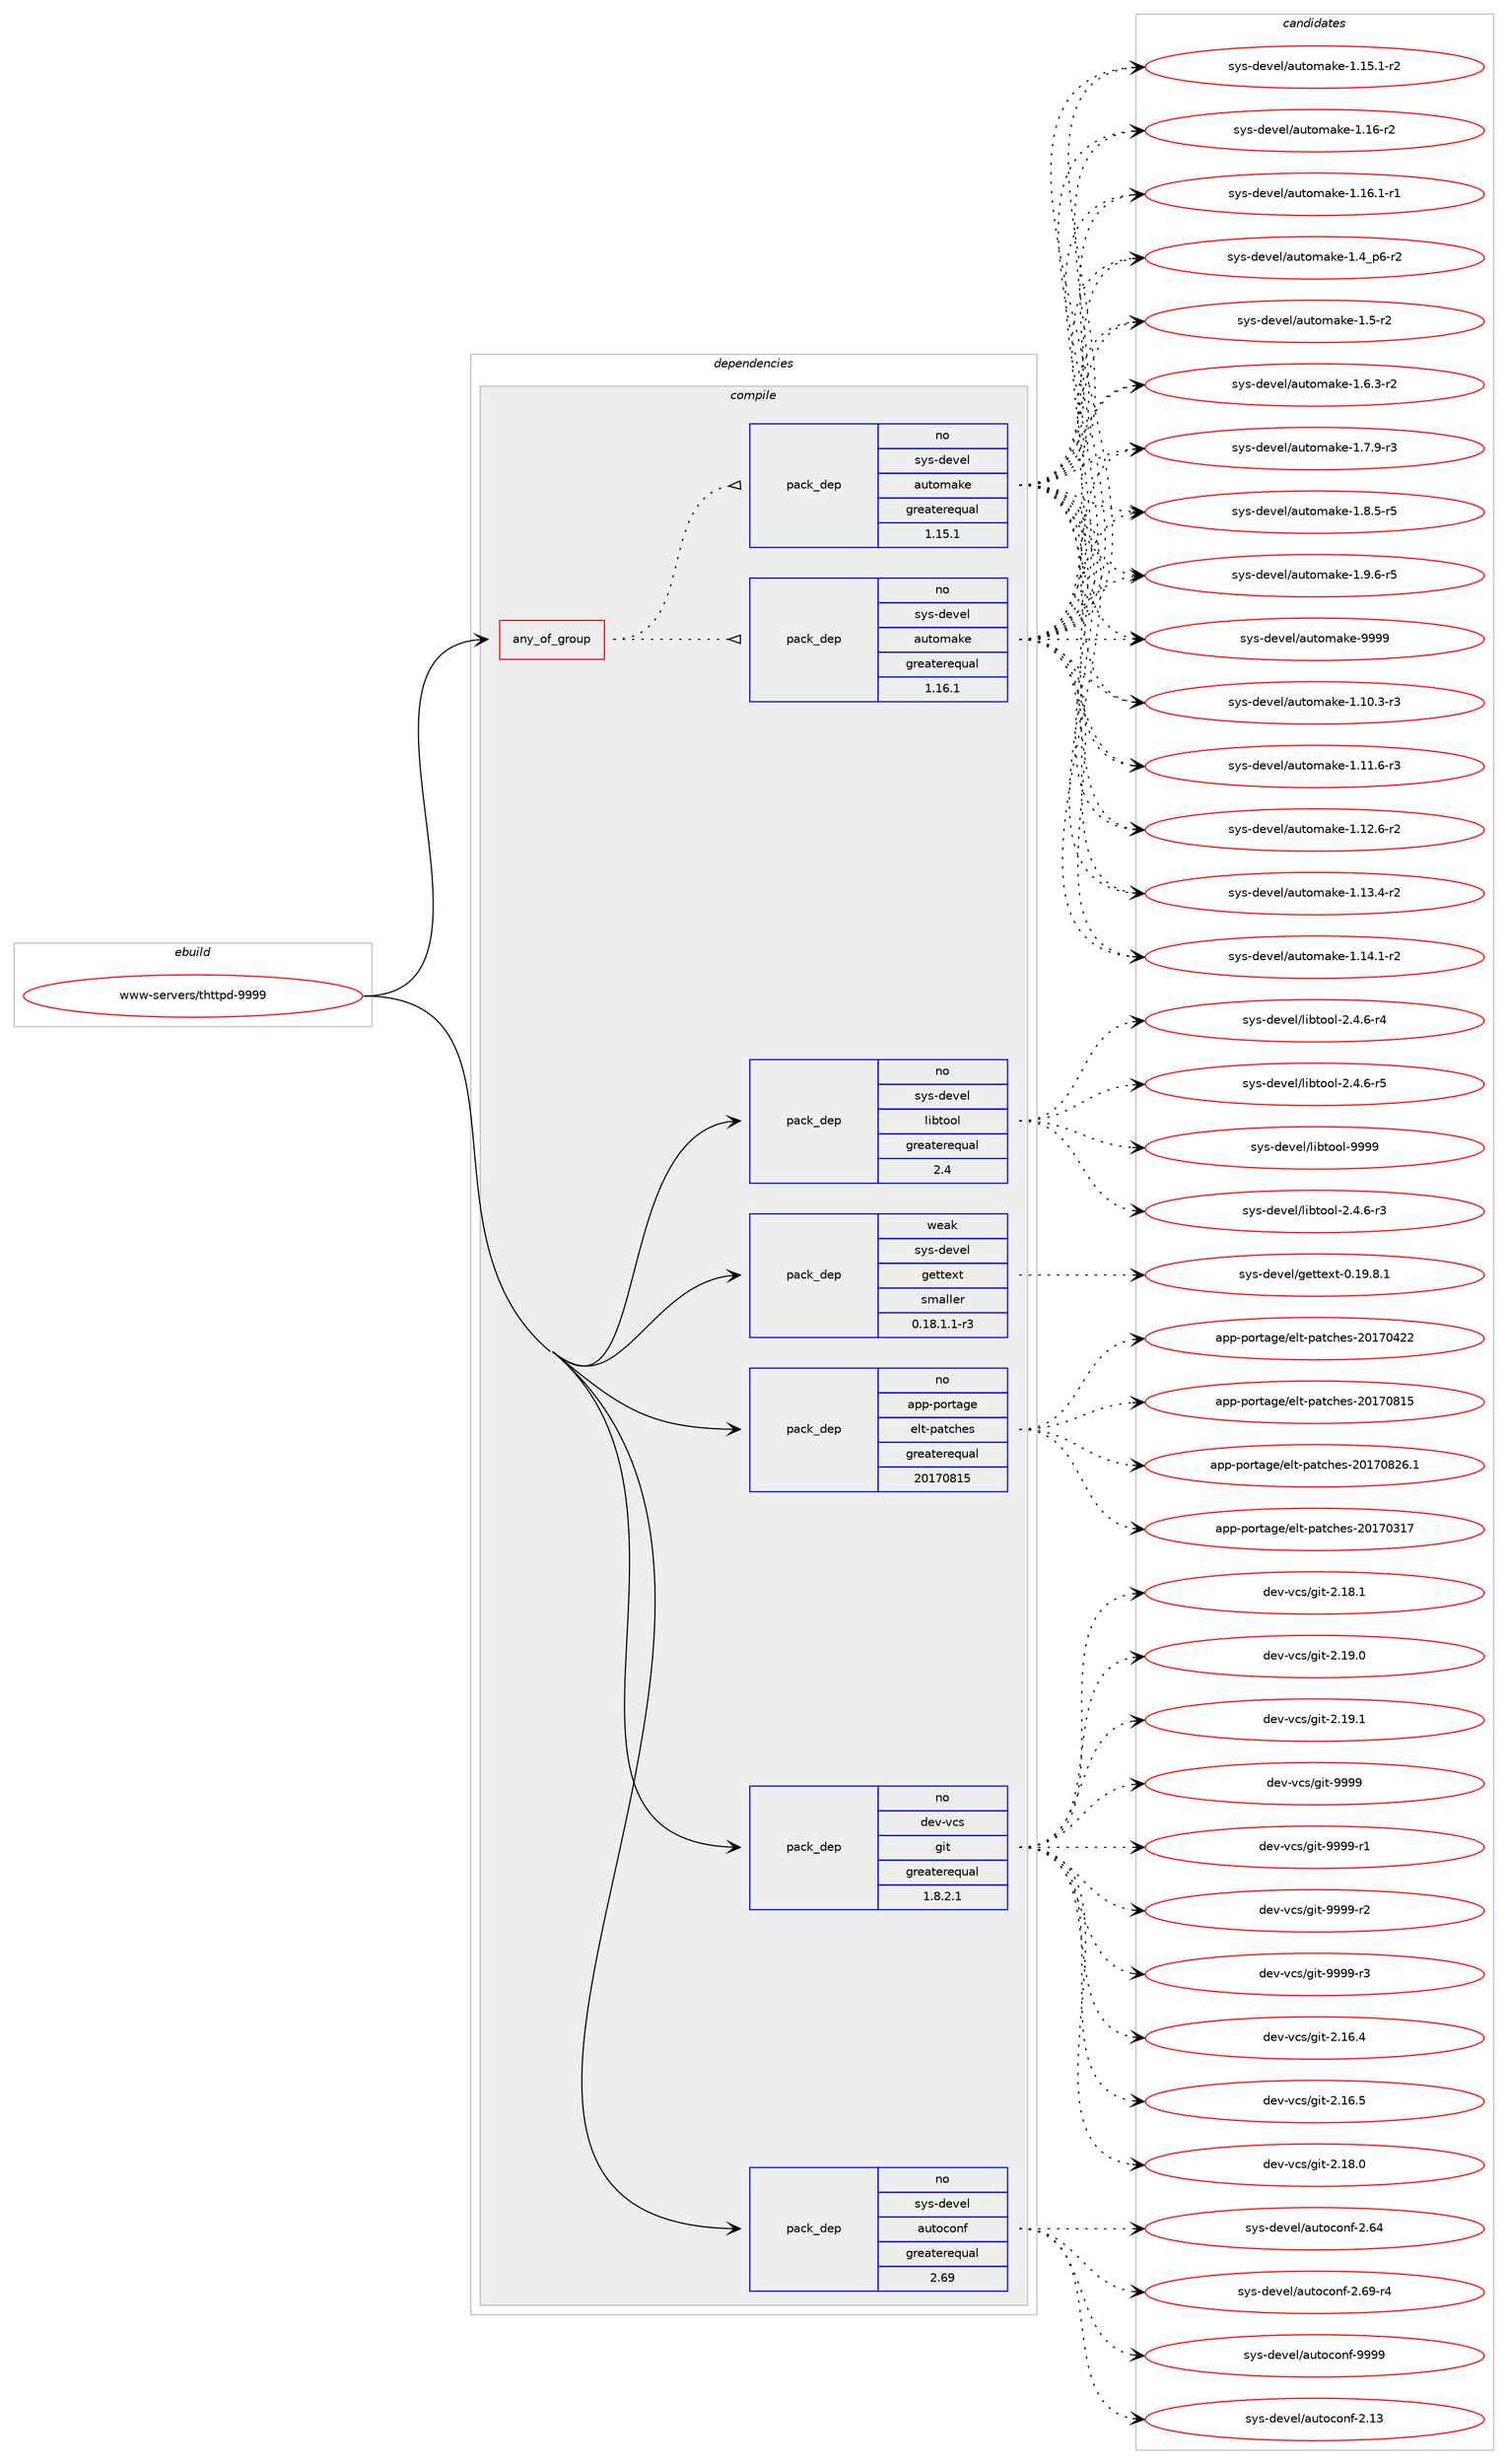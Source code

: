 digraph prolog {

# *************
# Graph options
# *************

newrank=true;
concentrate=true;
compound=true;
graph [rankdir=LR,fontname=Helvetica,fontsize=10,ranksep=1.5];#, ranksep=2.5, nodesep=0.2];
edge  [arrowhead=vee];
node  [fontname=Helvetica,fontsize=10];

# **********
# The ebuild
# **********

subgraph cluster_leftcol {
color=gray;
rank=same;
label=<<i>ebuild</i>>;
id [label="www-servers/thttpd-9999", color=red, width=4, href="../www-servers/thttpd-9999.svg"];
}

# ****************
# The dependencies
# ****************

subgraph cluster_midcol {
color=gray;
label=<<i>dependencies</i>>;
subgraph cluster_compile {
fillcolor="#eeeeee";
style=filled;
label=<<i>compile</i>>;
subgraph any254 {
dependency13317 [label=<<TABLE BORDER="0" CELLBORDER="1" CELLSPACING="0" CELLPADDING="4"><TR><TD CELLPADDING="10">any_of_group</TD></TR></TABLE>>, shape=none, color=red];subgraph pack10087 {
dependency13318 [label=<<TABLE BORDER="0" CELLBORDER="1" CELLSPACING="0" CELLPADDING="4" WIDTH="220"><TR><TD ROWSPAN="6" CELLPADDING="30">pack_dep</TD></TR><TR><TD WIDTH="110">no</TD></TR><TR><TD>sys-devel</TD></TR><TR><TD>automake</TD></TR><TR><TD>greaterequal</TD></TR><TR><TD>1.16.1</TD></TR></TABLE>>, shape=none, color=blue];
}
dependency13317:e -> dependency13318:w [weight=20,style="dotted",arrowhead="oinv"];
subgraph pack10088 {
dependency13319 [label=<<TABLE BORDER="0" CELLBORDER="1" CELLSPACING="0" CELLPADDING="4" WIDTH="220"><TR><TD ROWSPAN="6" CELLPADDING="30">pack_dep</TD></TR><TR><TD WIDTH="110">no</TD></TR><TR><TD>sys-devel</TD></TR><TR><TD>automake</TD></TR><TR><TD>greaterequal</TD></TR><TR><TD>1.15.1</TD></TR></TABLE>>, shape=none, color=blue];
}
dependency13317:e -> dependency13319:w [weight=20,style="dotted",arrowhead="oinv"];
}
id:e -> dependency13317:w [weight=20,style="solid",arrowhead="vee"];
subgraph pack10089 {
dependency13320 [label=<<TABLE BORDER="0" CELLBORDER="1" CELLSPACING="0" CELLPADDING="4" WIDTH="220"><TR><TD ROWSPAN="6" CELLPADDING="30">pack_dep</TD></TR><TR><TD WIDTH="110">no</TD></TR><TR><TD>app-portage</TD></TR><TR><TD>elt-patches</TD></TR><TR><TD>greaterequal</TD></TR><TR><TD>20170815</TD></TR></TABLE>>, shape=none, color=blue];
}
id:e -> dependency13320:w [weight=20,style="solid",arrowhead="vee"];
subgraph pack10090 {
dependency13321 [label=<<TABLE BORDER="0" CELLBORDER="1" CELLSPACING="0" CELLPADDING="4" WIDTH="220"><TR><TD ROWSPAN="6" CELLPADDING="30">pack_dep</TD></TR><TR><TD WIDTH="110">no</TD></TR><TR><TD>dev-vcs</TD></TR><TR><TD>git</TD></TR><TR><TD>greaterequal</TD></TR><TR><TD>1.8.2.1</TD></TR></TABLE>>, shape=none, color=blue];
}
id:e -> dependency13321:w [weight=20,style="solid",arrowhead="vee"];
subgraph pack10091 {
dependency13322 [label=<<TABLE BORDER="0" CELLBORDER="1" CELLSPACING="0" CELLPADDING="4" WIDTH="220"><TR><TD ROWSPAN="6" CELLPADDING="30">pack_dep</TD></TR><TR><TD WIDTH="110">no</TD></TR><TR><TD>sys-devel</TD></TR><TR><TD>autoconf</TD></TR><TR><TD>greaterequal</TD></TR><TR><TD>2.69</TD></TR></TABLE>>, shape=none, color=blue];
}
id:e -> dependency13322:w [weight=20,style="solid",arrowhead="vee"];
subgraph pack10092 {
dependency13323 [label=<<TABLE BORDER="0" CELLBORDER="1" CELLSPACING="0" CELLPADDING="4" WIDTH="220"><TR><TD ROWSPAN="6" CELLPADDING="30">pack_dep</TD></TR><TR><TD WIDTH="110">no</TD></TR><TR><TD>sys-devel</TD></TR><TR><TD>libtool</TD></TR><TR><TD>greaterequal</TD></TR><TR><TD>2.4</TD></TR></TABLE>>, shape=none, color=blue];
}
id:e -> dependency13323:w [weight=20,style="solid",arrowhead="vee"];
subgraph pack10093 {
dependency13324 [label=<<TABLE BORDER="0" CELLBORDER="1" CELLSPACING="0" CELLPADDING="4" WIDTH="220"><TR><TD ROWSPAN="6" CELLPADDING="30">pack_dep</TD></TR><TR><TD WIDTH="110">weak</TD></TR><TR><TD>sys-devel</TD></TR><TR><TD>gettext</TD></TR><TR><TD>smaller</TD></TR><TR><TD>0.18.1.1-r3</TD></TR></TABLE>>, shape=none, color=blue];
}
id:e -> dependency13324:w [weight=20,style="solid",arrowhead="vee"];
}
subgraph cluster_compileandrun {
fillcolor="#eeeeee";
style=filled;
label=<<i>compile and run</i>>;
}
subgraph cluster_run {
fillcolor="#eeeeee";
style=filled;
label=<<i>run</i>>;
}
}

# **************
# The candidates
# **************

subgraph cluster_choices {
rank=same;
color=gray;
label=<<i>candidates</i>>;

subgraph choice10087 {
color=black;
nodesep=1;
choice11512111545100101118101108479711711611110997107101454946494846514511451 [label="sys-devel/automake-1.10.3-r3", color=red, width=4,href="../sys-devel/automake-1.10.3-r3.svg"];
choice11512111545100101118101108479711711611110997107101454946494946544511451 [label="sys-devel/automake-1.11.6-r3", color=red, width=4,href="../sys-devel/automake-1.11.6-r3.svg"];
choice11512111545100101118101108479711711611110997107101454946495046544511450 [label="sys-devel/automake-1.12.6-r2", color=red, width=4,href="../sys-devel/automake-1.12.6-r2.svg"];
choice11512111545100101118101108479711711611110997107101454946495146524511450 [label="sys-devel/automake-1.13.4-r2", color=red, width=4,href="../sys-devel/automake-1.13.4-r2.svg"];
choice11512111545100101118101108479711711611110997107101454946495246494511450 [label="sys-devel/automake-1.14.1-r2", color=red, width=4,href="../sys-devel/automake-1.14.1-r2.svg"];
choice11512111545100101118101108479711711611110997107101454946495346494511450 [label="sys-devel/automake-1.15.1-r2", color=red, width=4,href="../sys-devel/automake-1.15.1-r2.svg"];
choice1151211154510010111810110847971171161111099710710145494649544511450 [label="sys-devel/automake-1.16-r2", color=red, width=4,href="../sys-devel/automake-1.16-r2.svg"];
choice11512111545100101118101108479711711611110997107101454946495446494511449 [label="sys-devel/automake-1.16.1-r1", color=red, width=4,href="../sys-devel/automake-1.16.1-r1.svg"];
choice115121115451001011181011084797117116111109971071014549465295112544511450 [label="sys-devel/automake-1.4_p6-r2", color=red, width=4,href="../sys-devel/automake-1.4_p6-r2.svg"];
choice11512111545100101118101108479711711611110997107101454946534511450 [label="sys-devel/automake-1.5-r2", color=red, width=4,href="../sys-devel/automake-1.5-r2.svg"];
choice115121115451001011181011084797117116111109971071014549465446514511450 [label="sys-devel/automake-1.6.3-r2", color=red, width=4,href="../sys-devel/automake-1.6.3-r2.svg"];
choice115121115451001011181011084797117116111109971071014549465546574511451 [label="sys-devel/automake-1.7.9-r3", color=red, width=4,href="../sys-devel/automake-1.7.9-r3.svg"];
choice115121115451001011181011084797117116111109971071014549465646534511453 [label="sys-devel/automake-1.8.5-r5", color=red, width=4,href="../sys-devel/automake-1.8.5-r5.svg"];
choice115121115451001011181011084797117116111109971071014549465746544511453 [label="sys-devel/automake-1.9.6-r5", color=red, width=4,href="../sys-devel/automake-1.9.6-r5.svg"];
choice115121115451001011181011084797117116111109971071014557575757 [label="sys-devel/automake-9999", color=red, width=4,href="../sys-devel/automake-9999.svg"];
dependency13318:e -> choice11512111545100101118101108479711711611110997107101454946494846514511451:w [style=dotted,weight="100"];
dependency13318:e -> choice11512111545100101118101108479711711611110997107101454946494946544511451:w [style=dotted,weight="100"];
dependency13318:e -> choice11512111545100101118101108479711711611110997107101454946495046544511450:w [style=dotted,weight="100"];
dependency13318:e -> choice11512111545100101118101108479711711611110997107101454946495146524511450:w [style=dotted,weight="100"];
dependency13318:e -> choice11512111545100101118101108479711711611110997107101454946495246494511450:w [style=dotted,weight="100"];
dependency13318:e -> choice11512111545100101118101108479711711611110997107101454946495346494511450:w [style=dotted,weight="100"];
dependency13318:e -> choice1151211154510010111810110847971171161111099710710145494649544511450:w [style=dotted,weight="100"];
dependency13318:e -> choice11512111545100101118101108479711711611110997107101454946495446494511449:w [style=dotted,weight="100"];
dependency13318:e -> choice115121115451001011181011084797117116111109971071014549465295112544511450:w [style=dotted,weight="100"];
dependency13318:e -> choice11512111545100101118101108479711711611110997107101454946534511450:w [style=dotted,weight="100"];
dependency13318:e -> choice115121115451001011181011084797117116111109971071014549465446514511450:w [style=dotted,weight="100"];
dependency13318:e -> choice115121115451001011181011084797117116111109971071014549465546574511451:w [style=dotted,weight="100"];
dependency13318:e -> choice115121115451001011181011084797117116111109971071014549465646534511453:w [style=dotted,weight="100"];
dependency13318:e -> choice115121115451001011181011084797117116111109971071014549465746544511453:w [style=dotted,weight="100"];
dependency13318:e -> choice115121115451001011181011084797117116111109971071014557575757:w [style=dotted,weight="100"];
}
subgraph choice10088 {
color=black;
nodesep=1;
choice11512111545100101118101108479711711611110997107101454946494846514511451 [label="sys-devel/automake-1.10.3-r3", color=red, width=4,href="../sys-devel/automake-1.10.3-r3.svg"];
choice11512111545100101118101108479711711611110997107101454946494946544511451 [label="sys-devel/automake-1.11.6-r3", color=red, width=4,href="../sys-devel/automake-1.11.6-r3.svg"];
choice11512111545100101118101108479711711611110997107101454946495046544511450 [label="sys-devel/automake-1.12.6-r2", color=red, width=4,href="../sys-devel/automake-1.12.6-r2.svg"];
choice11512111545100101118101108479711711611110997107101454946495146524511450 [label="sys-devel/automake-1.13.4-r2", color=red, width=4,href="../sys-devel/automake-1.13.4-r2.svg"];
choice11512111545100101118101108479711711611110997107101454946495246494511450 [label="sys-devel/automake-1.14.1-r2", color=red, width=4,href="../sys-devel/automake-1.14.1-r2.svg"];
choice11512111545100101118101108479711711611110997107101454946495346494511450 [label="sys-devel/automake-1.15.1-r2", color=red, width=4,href="../sys-devel/automake-1.15.1-r2.svg"];
choice1151211154510010111810110847971171161111099710710145494649544511450 [label="sys-devel/automake-1.16-r2", color=red, width=4,href="../sys-devel/automake-1.16-r2.svg"];
choice11512111545100101118101108479711711611110997107101454946495446494511449 [label="sys-devel/automake-1.16.1-r1", color=red, width=4,href="../sys-devel/automake-1.16.1-r1.svg"];
choice115121115451001011181011084797117116111109971071014549465295112544511450 [label="sys-devel/automake-1.4_p6-r2", color=red, width=4,href="../sys-devel/automake-1.4_p6-r2.svg"];
choice11512111545100101118101108479711711611110997107101454946534511450 [label="sys-devel/automake-1.5-r2", color=red, width=4,href="../sys-devel/automake-1.5-r2.svg"];
choice115121115451001011181011084797117116111109971071014549465446514511450 [label="sys-devel/automake-1.6.3-r2", color=red, width=4,href="../sys-devel/automake-1.6.3-r2.svg"];
choice115121115451001011181011084797117116111109971071014549465546574511451 [label="sys-devel/automake-1.7.9-r3", color=red, width=4,href="../sys-devel/automake-1.7.9-r3.svg"];
choice115121115451001011181011084797117116111109971071014549465646534511453 [label="sys-devel/automake-1.8.5-r5", color=red, width=4,href="../sys-devel/automake-1.8.5-r5.svg"];
choice115121115451001011181011084797117116111109971071014549465746544511453 [label="sys-devel/automake-1.9.6-r5", color=red, width=4,href="../sys-devel/automake-1.9.6-r5.svg"];
choice115121115451001011181011084797117116111109971071014557575757 [label="sys-devel/automake-9999", color=red, width=4,href="../sys-devel/automake-9999.svg"];
dependency13319:e -> choice11512111545100101118101108479711711611110997107101454946494846514511451:w [style=dotted,weight="100"];
dependency13319:e -> choice11512111545100101118101108479711711611110997107101454946494946544511451:w [style=dotted,weight="100"];
dependency13319:e -> choice11512111545100101118101108479711711611110997107101454946495046544511450:w [style=dotted,weight="100"];
dependency13319:e -> choice11512111545100101118101108479711711611110997107101454946495146524511450:w [style=dotted,weight="100"];
dependency13319:e -> choice11512111545100101118101108479711711611110997107101454946495246494511450:w [style=dotted,weight="100"];
dependency13319:e -> choice11512111545100101118101108479711711611110997107101454946495346494511450:w [style=dotted,weight="100"];
dependency13319:e -> choice1151211154510010111810110847971171161111099710710145494649544511450:w [style=dotted,weight="100"];
dependency13319:e -> choice11512111545100101118101108479711711611110997107101454946495446494511449:w [style=dotted,weight="100"];
dependency13319:e -> choice115121115451001011181011084797117116111109971071014549465295112544511450:w [style=dotted,weight="100"];
dependency13319:e -> choice11512111545100101118101108479711711611110997107101454946534511450:w [style=dotted,weight="100"];
dependency13319:e -> choice115121115451001011181011084797117116111109971071014549465446514511450:w [style=dotted,weight="100"];
dependency13319:e -> choice115121115451001011181011084797117116111109971071014549465546574511451:w [style=dotted,weight="100"];
dependency13319:e -> choice115121115451001011181011084797117116111109971071014549465646534511453:w [style=dotted,weight="100"];
dependency13319:e -> choice115121115451001011181011084797117116111109971071014549465746544511453:w [style=dotted,weight="100"];
dependency13319:e -> choice115121115451001011181011084797117116111109971071014557575757:w [style=dotted,weight="100"];
}
subgraph choice10089 {
color=black;
nodesep=1;
choice97112112451121111141169710310147101108116451129711699104101115455048495548514955 [label="app-portage/elt-patches-20170317", color=red, width=4,href="../app-portage/elt-patches-20170317.svg"];
choice97112112451121111141169710310147101108116451129711699104101115455048495548525050 [label="app-portage/elt-patches-20170422", color=red, width=4,href="../app-portage/elt-patches-20170422.svg"];
choice97112112451121111141169710310147101108116451129711699104101115455048495548564953 [label="app-portage/elt-patches-20170815", color=red, width=4,href="../app-portage/elt-patches-20170815.svg"];
choice971121124511211111411697103101471011081164511297116991041011154550484955485650544649 [label="app-portage/elt-patches-20170826.1", color=red, width=4,href="../app-portage/elt-patches-20170826.1.svg"];
dependency13320:e -> choice97112112451121111141169710310147101108116451129711699104101115455048495548514955:w [style=dotted,weight="100"];
dependency13320:e -> choice97112112451121111141169710310147101108116451129711699104101115455048495548525050:w [style=dotted,weight="100"];
dependency13320:e -> choice97112112451121111141169710310147101108116451129711699104101115455048495548564953:w [style=dotted,weight="100"];
dependency13320:e -> choice971121124511211111411697103101471011081164511297116991041011154550484955485650544649:w [style=dotted,weight="100"];
}
subgraph choice10090 {
color=black;
nodesep=1;
choice10010111845118991154710310511645504649544652 [label="dev-vcs/git-2.16.4", color=red, width=4,href="../dev-vcs/git-2.16.4.svg"];
choice10010111845118991154710310511645504649544653 [label="dev-vcs/git-2.16.5", color=red, width=4,href="../dev-vcs/git-2.16.5.svg"];
choice10010111845118991154710310511645504649564648 [label="dev-vcs/git-2.18.0", color=red, width=4,href="../dev-vcs/git-2.18.0.svg"];
choice10010111845118991154710310511645504649564649 [label="dev-vcs/git-2.18.1", color=red, width=4,href="../dev-vcs/git-2.18.1.svg"];
choice10010111845118991154710310511645504649574648 [label="dev-vcs/git-2.19.0", color=red, width=4,href="../dev-vcs/git-2.19.0.svg"];
choice10010111845118991154710310511645504649574649 [label="dev-vcs/git-2.19.1", color=red, width=4,href="../dev-vcs/git-2.19.1.svg"];
choice1001011184511899115471031051164557575757 [label="dev-vcs/git-9999", color=red, width=4,href="../dev-vcs/git-9999.svg"];
choice10010111845118991154710310511645575757574511449 [label="dev-vcs/git-9999-r1", color=red, width=4,href="../dev-vcs/git-9999-r1.svg"];
choice10010111845118991154710310511645575757574511450 [label="dev-vcs/git-9999-r2", color=red, width=4,href="../dev-vcs/git-9999-r2.svg"];
choice10010111845118991154710310511645575757574511451 [label="dev-vcs/git-9999-r3", color=red, width=4,href="../dev-vcs/git-9999-r3.svg"];
dependency13321:e -> choice10010111845118991154710310511645504649544652:w [style=dotted,weight="100"];
dependency13321:e -> choice10010111845118991154710310511645504649544653:w [style=dotted,weight="100"];
dependency13321:e -> choice10010111845118991154710310511645504649564648:w [style=dotted,weight="100"];
dependency13321:e -> choice10010111845118991154710310511645504649564649:w [style=dotted,weight="100"];
dependency13321:e -> choice10010111845118991154710310511645504649574648:w [style=dotted,weight="100"];
dependency13321:e -> choice10010111845118991154710310511645504649574649:w [style=dotted,weight="100"];
dependency13321:e -> choice1001011184511899115471031051164557575757:w [style=dotted,weight="100"];
dependency13321:e -> choice10010111845118991154710310511645575757574511449:w [style=dotted,weight="100"];
dependency13321:e -> choice10010111845118991154710310511645575757574511450:w [style=dotted,weight="100"];
dependency13321:e -> choice10010111845118991154710310511645575757574511451:w [style=dotted,weight="100"];
}
subgraph choice10091 {
color=black;
nodesep=1;
choice115121115451001011181011084797117116111991111101024550464951 [label="sys-devel/autoconf-2.13", color=red, width=4,href="../sys-devel/autoconf-2.13.svg"];
choice115121115451001011181011084797117116111991111101024550465452 [label="sys-devel/autoconf-2.64", color=red, width=4,href="../sys-devel/autoconf-2.64.svg"];
choice1151211154510010111810110847971171161119911111010245504654574511452 [label="sys-devel/autoconf-2.69-r4", color=red, width=4,href="../sys-devel/autoconf-2.69-r4.svg"];
choice115121115451001011181011084797117116111991111101024557575757 [label="sys-devel/autoconf-9999", color=red, width=4,href="../sys-devel/autoconf-9999.svg"];
dependency13322:e -> choice115121115451001011181011084797117116111991111101024550464951:w [style=dotted,weight="100"];
dependency13322:e -> choice115121115451001011181011084797117116111991111101024550465452:w [style=dotted,weight="100"];
dependency13322:e -> choice1151211154510010111810110847971171161119911111010245504654574511452:w [style=dotted,weight="100"];
dependency13322:e -> choice115121115451001011181011084797117116111991111101024557575757:w [style=dotted,weight="100"];
}
subgraph choice10092 {
color=black;
nodesep=1;
choice1151211154510010111810110847108105981161111111084550465246544511451 [label="sys-devel/libtool-2.4.6-r3", color=red, width=4,href="../sys-devel/libtool-2.4.6-r3.svg"];
choice1151211154510010111810110847108105981161111111084550465246544511452 [label="sys-devel/libtool-2.4.6-r4", color=red, width=4,href="../sys-devel/libtool-2.4.6-r4.svg"];
choice1151211154510010111810110847108105981161111111084550465246544511453 [label="sys-devel/libtool-2.4.6-r5", color=red, width=4,href="../sys-devel/libtool-2.4.6-r5.svg"];
choice1151211154510010111810110847108105981161111111084557575757 [label="sys-devel/libtool-9999", color=red, width=4,href="../sys-devel/libtool-9999.svg"];
dependency13323:e -> choice1151211154510010111810110847108105981161111111084550465246544511451:w [style=dotted,weight="100"];
dependency13323:e -> choice1151211154510010111810110847108105981161111111084550465246544511452:w [style=dotted,weight="100"];
dependency13323:e -> choice1151211154510010111810110847108105981161111111084550465246544511453:w [style=dotted,weight="100"];
dependency13323:e -> choice1151211154510010111810110847108105981161111111084557575757:w [style=dotted,weight="100"];
}
subgraph choice10093 {
color=black;
nodesep=1;
choice1151211154510010111810110847103101116116101120116454846495746564649 [label="sys-devel/gettext-0.19.8.1", color=red, width=4,href="../sys-devel/gettext-0.19.8.1.svg"];
dependency13324:e -> choice1151211154510010111810110847103101116116101120116454846495746564649:w [style=dotted,weight="100"];
}
}

}
